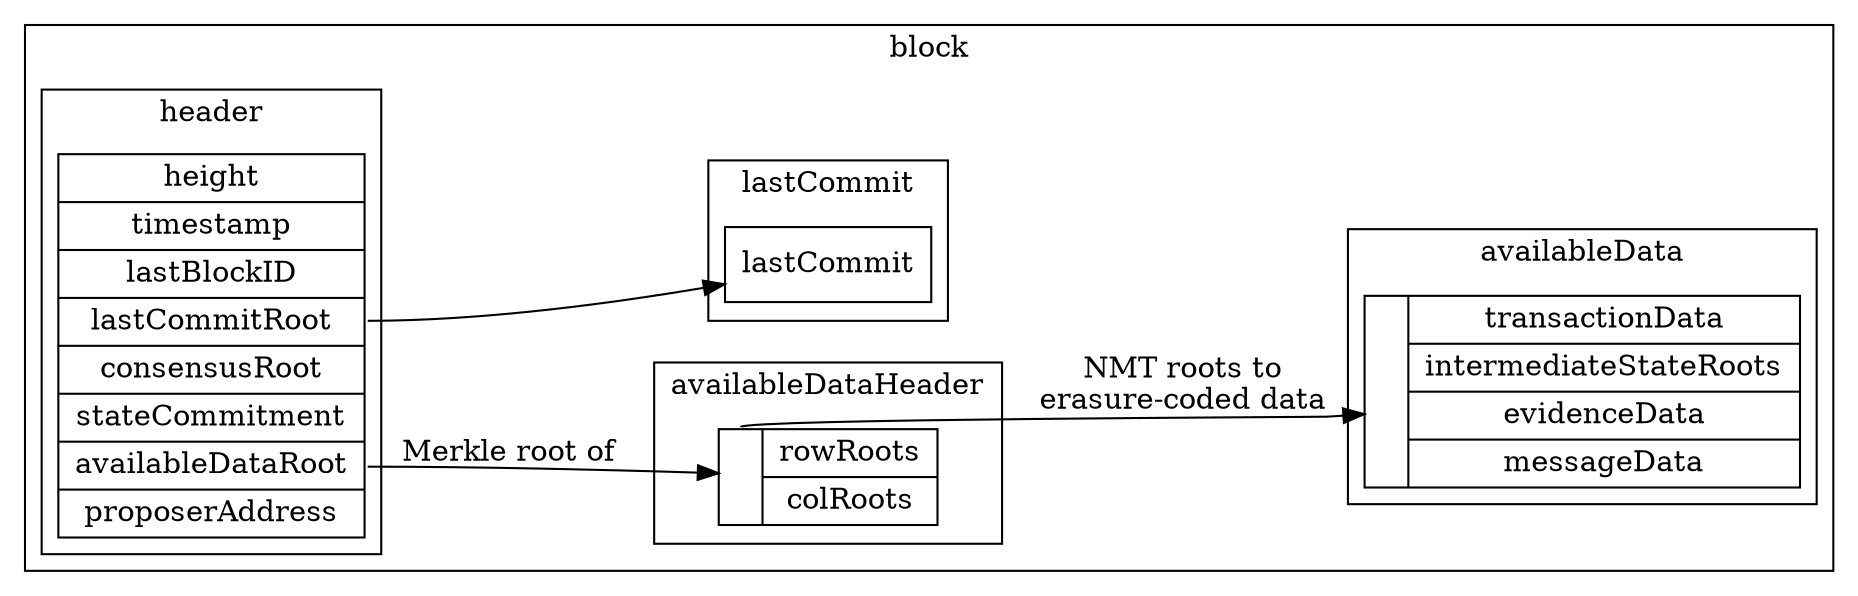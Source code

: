 digraph G {
    rankdir = "LR";
    node [shape = record];

    subgraph cluster_block {
        label = "block";

        subgraph cluster_availableheader {
            label = "availableDataHeader";
            struct4 [label = "{<f0> | { rowRoots | colRoots } }"];
        }

        subgraph cluster_body {
            label = "availableData";
            struct3 [label = "{ | { transactionData | intermediateStateRoots | evidenceData | messageData } }"];
        }

        subgraph cluster_lastcommit {
            label = "lastCommit";
            struct2 [label = "{lastCommit}"];
        }

        subgraph cluster_header {
            label = "header";
            struct1 [label = "height | timestamp | lastBlockID | <f3> lastCommitRoot | consensusRoot | stateCommitment | <f6> availableDataRoot | proposerAddress"];
        }
    }

    struct1:f3 -> struct2;
    struct1:f6 -> struct4 [label = "Merkle root of"];
    struct4:f0 -> struct3 [label = "NMT roots to\nerasure-coded data"];

    edge [style = invis];
    struct1 -> struct3;
    struct1 -> struct4;
}